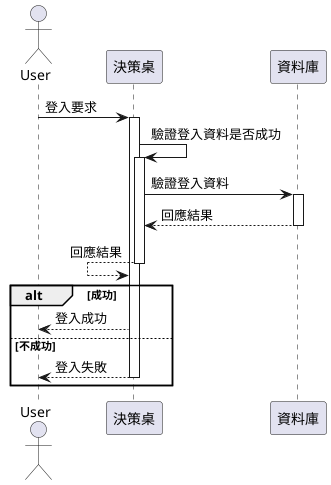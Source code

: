 @startuml
actor User
User -> 決策桌: 登入要求
activate 決策桌
決策桌 -> 決策桌: 驗證登入資料是否成功
activate 決策桌
決策桌 -> 資料庫: 驗證登入資料
activate 資料庫
決策桌 <-- 資料庫: 回應結果
deactivate 資料庫
決策桌 <-- 決策桌: 回應結果
deactivate 決策桌
alt 成功
    User <-- 決策桌: 登入成功
else 不成功
    User <-- 決策桌: 登入失敗
    deactivate 決策桌
end
@enduml